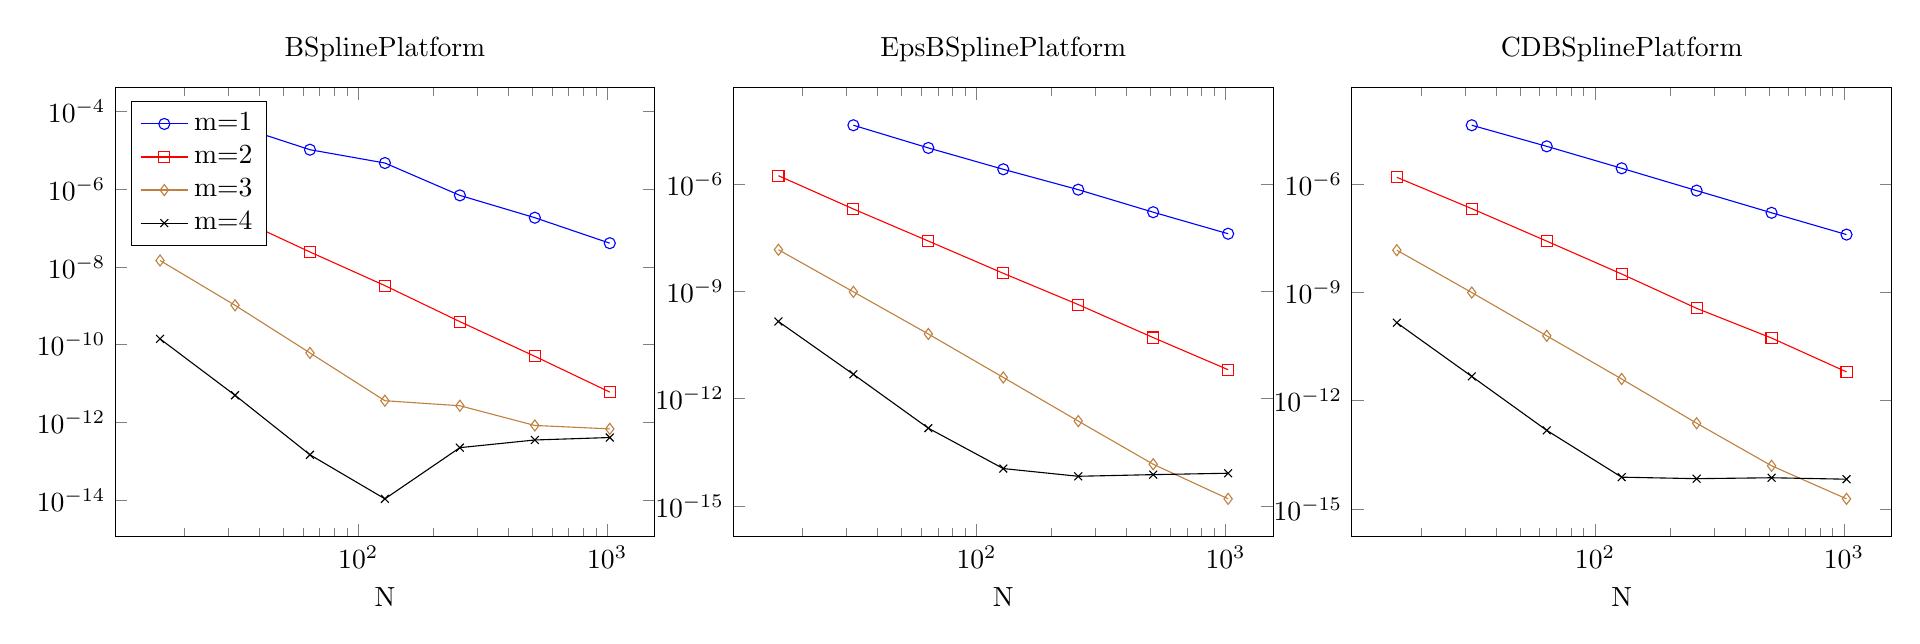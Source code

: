 \begin{tikzpicture}
\begin{groupplot}[ymin={0}, group style={group size={3 by 1}}]
    \nextgroupplot[xmode={log}, ymode={log}, xlabel={N}, legend pos={north west}, title={BSplinePlatform}]
    \addplot[color={blue}, mark={o}, mark options={solid}]
        table[row sep={\\}]
        {
            \\
            16.0  0.0  \\
            32.0  4.416e-5  \\
            64.0  1.037e-5  \\
            128.0  4.71e-6  \\
            256.0  6.935e-7  \\
            512.0  1.848e-7  \\
            1024.0  4.084e-8  \\
        }
        ;
    \addlegendentry {m=1}
    \addplot[color={red}, mark={square}, mark options={solid}]
        table[row sep={\\}]
        {
            \\
            16.0  1.569e-6  \\
            32.0  1.915e-7  \\
            64.0  2.426e-8  \\
            128.0  3.311e-9  \\
            256.0  3.919e-10  \\
            512.0  5.028e-11  \\
            1024.0  6.053e-12  \\
        }
        ;
    \addlegendentry {m=2}
    \addplot[color={brown}, mark={diamond}, mark options={solid}]
        table[row sep={\\}]
        {
            \\
            16.0  1.464e-8  \\
            32.0  1.032e-9  \\
            64.0  6.14e-11  \\
            128.0  3.623e-12  \\
            256.0  2.69e-12  \\
            512.0  8.367e-13  \\
            1024.0  6.839e-13  \\
        }
        ;
    \addlegendentry {m=3}
    \addplot[color={black}, mark={x}, mark options={solid}]
        table[row sep={\\}]
        {
            \\
            16.0  1.411e-10  \\
            32.0  5.014e-12  \\
            64.0  1.475e-13  \\
            128.0  1.084e-14  \\
            256.0  2.248e-13  \\
            512.0  3.541e-13  \\
            1024.0  4.095e-13  \\
        }
        ;
    \addlegendentry {m=4}
    \nextgroupplot[xmode={log}, ymode={log}, xlabel={N}, legend pos={north west}, title={EpsBSplinePlatform}]
    \addplot[color={blue}, mark={o}, mark options={solid}]
        table[row sep={\\}]
        {
            \\
            16.0  0.0  \\
            32.0  4.363e-5  \\
            64.0  1.014e-5  \\
            128.0  2.565e-6  \\
            256.0  6.918e-7  \\
            512.0  1.623e-7  \\
            1024.0  4.06e-8  \\
        }
        ;
    \addplot[color={red}, mark={square}, mark options={solid}]
        table[row sep={\\}]
        {
            \\
            16.0  1.698e-6  \\
            32.0  1.994e-7  \\
            64.0  2.536e-8  \\
            128.0  3.186e-9  \\
            256.0  4.259e-10  \\
            512.0  5.098e-11  \\
            1024.0  6.446e-12  \\
        }
        ;
    \addplot[color={brown}, mark={diamond}, mark options={solid}]
        table[row sep={\\}]
        {
            \\
            16.0  1.449e-8  \\
            32.0  9.674e-10  \\
            64.0  6.424e-11  \\
            128.0  3.925e-12  \\
            256.0  2.371e-13  \\
            512.0  1.476e-14  \\
            1024.0  1.593e-15  \\
        }
        ;
    \addplot[color={black}, mark={x}, mark options={solid}]
        table[row sep={\\}]
        {
            \\
            16.0  1.434e-10  \\
            32.0  4.8e-12  \\
            64.0  1.501e-13  \\
            128.0  1.116e-14  \\
            256.0  6.799e-15  \\
            512.0  7.56e-15  \\
            1024.0  8.267e-15  \\
        }
        ;
    \nextgroupplot[xmode={log}, ymode={log}, xlabel={N}, legend pos={north west}, title={CDBSplinePlatform}]
    \addplot[color={blue}, mark={o}, mark options={solid}]
        table[row sep={\\}]
        {
            \\
            16.0  0.0  \\
            32.0  4.278e-5  \\
            64.0  1.114e-5  \\
            128.0  2.745e-6  \\
            256.0  6.609e-7  \\
            512.0  1.602e-7  \\
            1024.0  3.988e-8  \\
        }
        ;
    \addplot[color={red}, mark={square}, mark options={solid}]
        table[row sep={\\}]
        {
            \\
            16.0  1.544e-6  \\
            32.0  2.089e-7  \\
            64.0  2.628e-8  \\
            128.0  3.225e-9  \\
            256.0  3.611e-10  \\
            512.0  5.413e-11  \\
            1024.0  6.243e-12  \\
        }
        ;
    \addplot[color={brown}, mark={diamond}, mark options={solid}]
        table[row sep={\\}]
        {
            \\
            16.0  1.474e-8  \\
            32.0  9.877e-10  \\
            64.0  6.238e-11  \\
            128.0  3.974e-12  \\
            256.0  2.362e-13  \\
            512.0  1.562e-14  \\
            1024.0  1.895e-15  \\
        }
        ;
    \addplot[color={black}, mark={x}, mark options={solid}]
        table[row sep={\\}]
        {
            \\
            16.0  1.439e-10  \\
            32.0  4.68e-12  \\
            64.0  1.5e-13  \\
            128.0  7.548e-15  \\
            256.0  6.868e-15  \\
            512.0  7.279e-15  \\
            1024.0  6.638e-15  \\
        }
        ;
\end{groupplot}
\end{tikzpicture}
